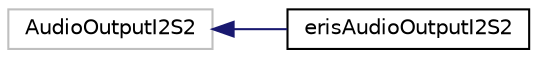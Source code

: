 digraph "Graphical Class Hierarchy"
{
 // LATEX_PDF_SIZE
  edge [fontname="Helvetica",fontsize="10",labelfontname="Helvetica",labelfontsize="10"];
  node [fontname="Helvetica",fontsize="10",shape=record];
  rankdir="LR";
  Node221 [label="AudioOutputI2S2",height=0.2,width=0.4,color="grey75", fillcolor="white", style="filled",tooltip=" "];
  Node221 -> Node0 [dir="back",color="midnightblue",fontsize="10",style="solid",fontname="Helvetica"];
  Node0 [label="erisAudioOutputI2S2",height=0.2,width=0.4,color="black", fillcolor="white", style="filled",URL="$classeris_audio_output_i2_s2.html",tooltip=" "];
}
